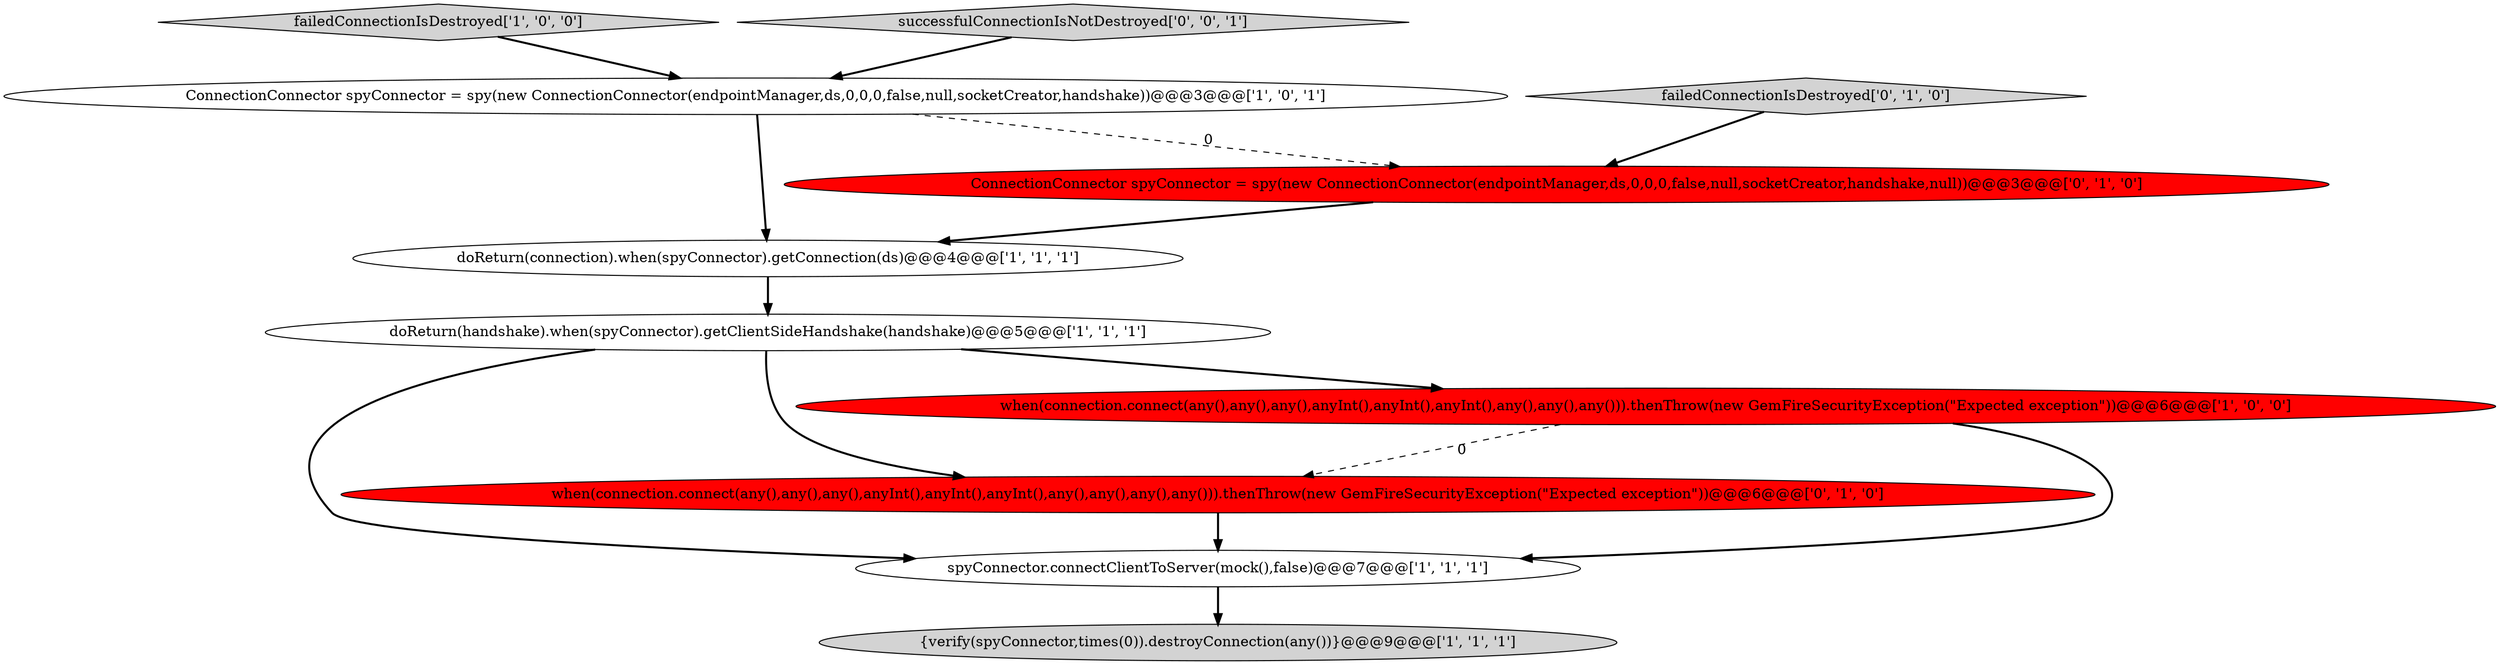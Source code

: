 digraph {
4 [style = filled, label = "failedConnectionIsDestroyed['1', '0', '0']", fillcolor = lightgray, shape = diamond image = "AAA0AAABBB1BBB"];
0 [style = filled, label = "spyConnector.connectClientToServer(mock(),false)@@@7@@@['1', '1', '1']", fillcolor = white, shape = ellipse image = "AAA0AAABBB1BBB"];
9 [style = filled, label = "when(connection.connect(any(),any(),any(),anyInt(),anyInt(),anyInt(),any(),any(),any(),any())).thenThrow(new GemFireSecurityException(\"Expected exception\"))@@@6@@@['0', '1', '0']", fillcolor = red, shape = ellipse image = "AAA1AAABBB2BBB"];
3 [style = filled, label = "{verify(spyConnector,times(0)).destroyConnection(any())}@@@9@@@['1', '1', '1']", fillcolor = lightgray, shape = ellipse image = "AAA0AAABBB1BBB"];
8 [style = filled, label = "failedConnectionIsDestroyed['0', '1', '0']", fillcolor = lightgray, shape = diamond image = "AAA0AAABBB2BBB"];
1 [style = filled, label = "doReturn(handshake).when(spyConnector).getClientSideHandshake(handshake)@@@5@@@['1', '1', '1']", fillcolor = white, shape = ellipse image = "AAA0AAABBB1BBB"];
6 [style = filled, label = "when(connection.connect(any(),any(),any(),anyInt(),anyInt(),anyInt(),any(),any(),any())).thenThrow(new GemFireSecurityException(\"Expected exception\"))@@@6@@@['1', '0', '0']", fillcolor = red, shape = ellipse image = "AAA1AAABBB1BBB"];
10 [style = filled, label = "successfulConnectionIsNotDestroyed['0', '0', '1']", fillcolor = lightgray, shape = diamond image = "AAA0AAABBB3BBB"];
2 [style = filled, label = "ConnectionConnector spyConnector = spy(new ConnectionConnector(endpointManager,ds,0,0,0,false,null,socketCreator,handshake))@@@3@@@['1', '0', '1']", fillcolor = white, shape = ellipse image = "AAA0AAABBB1BBB"];
5 [style = filled, label = "doReturn(connection).when(spyConnector).getConnection(ds)@@@4@@@['1', '1', '1']", fillcolor = white, shape = ellipse image = "AAA0AAABBB1BBB"];
7 [style = filled, label = "ConnectionConnector spyConnector = spy(new ConnectionConnector(endpointManager,ds,0,0,0,false,null,socketCreator,handshake,null))@@@3@@@['0', '1', '0']", fillcolor = red, shape = ellipse image = "AAA1AAABBB2BBB"];
0->3 [style = bold, label=""];
5->1 [style = bold, label=""];
10->2 [style = bold, label=""];
7->5 [style = bold, label=""];
1->6 [style = bold, label=""];
6->0 [style = bold, label=""];
4->2 [style = bold, label=""];
1->0 [style = bold, label=""];
9->0 [style = bold, label=""];
2->7 [style = dashed, label="0"];
1->9 [style = bold, label=""];
8->7 [style = bold, label=""];
2->5 [style = bold, label=""];
6->9 [style = dashed, label="0"];
}
